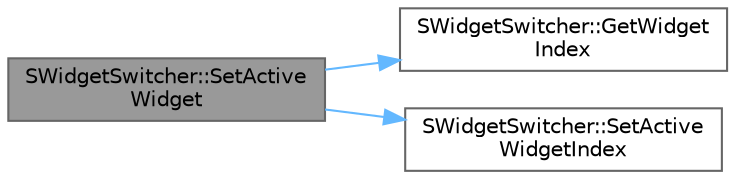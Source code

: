 digraph "SWidgetSwitcher::SetActiveWidget"
{
 // INTERACTIVE_SVG=YES
 // LATEX_PDF_SIZE
  bgcolor="transparent";
  edge [fontname=Helvetica,fontsize=10,labelfontname=Helvetica,labelfontsize=10];
  node [fontname=Helvetica,fontsize=10,shape=box,height=0.2,width=0.4];
  rankdir="LR";
  Node1 [id="Node000001",label="SWidgetSwitcher::SetActive\lWidget",height=0.2,width=0.4,color="gray40", fillcolor="grey60", style="filled", fontcolor="black",tooltip="Sets the active widget."];
  Node1 -> Node2 [id="edge1_Node000001_Node000002",color="steelblue1",style="solid",tooltip=" "];
  Node2 [id="Node000002",label="SWidgetSwitcher::GetWidget\lIndex",height=0.2,width=0.4,color="grey40", fillcolor="white", style="filled",URL="$d6/d58/classSWidgetSwitcher.html#a3829f447287b8d43731762dff6596b41",tooltip="Gets the slot index of the specified widget."];
  Node1 -> Node3 [id="edge2_Node000001_Node000003",color="steelblue1",style="solid",tooltip=" "];
  Node3 [id="Node000003",label="SWidgetSwitcher::SetActive\lWidgetIndex",height=0.2,width=0.4,color="grey40", fillcolor="white", style="filled",URL="$d6/d58/classSWidgetSwitcher.html#a7732ebefa34726c4b848ed29cfbbcdd9",tooltip="Activates the widget at the specified index."];
}
